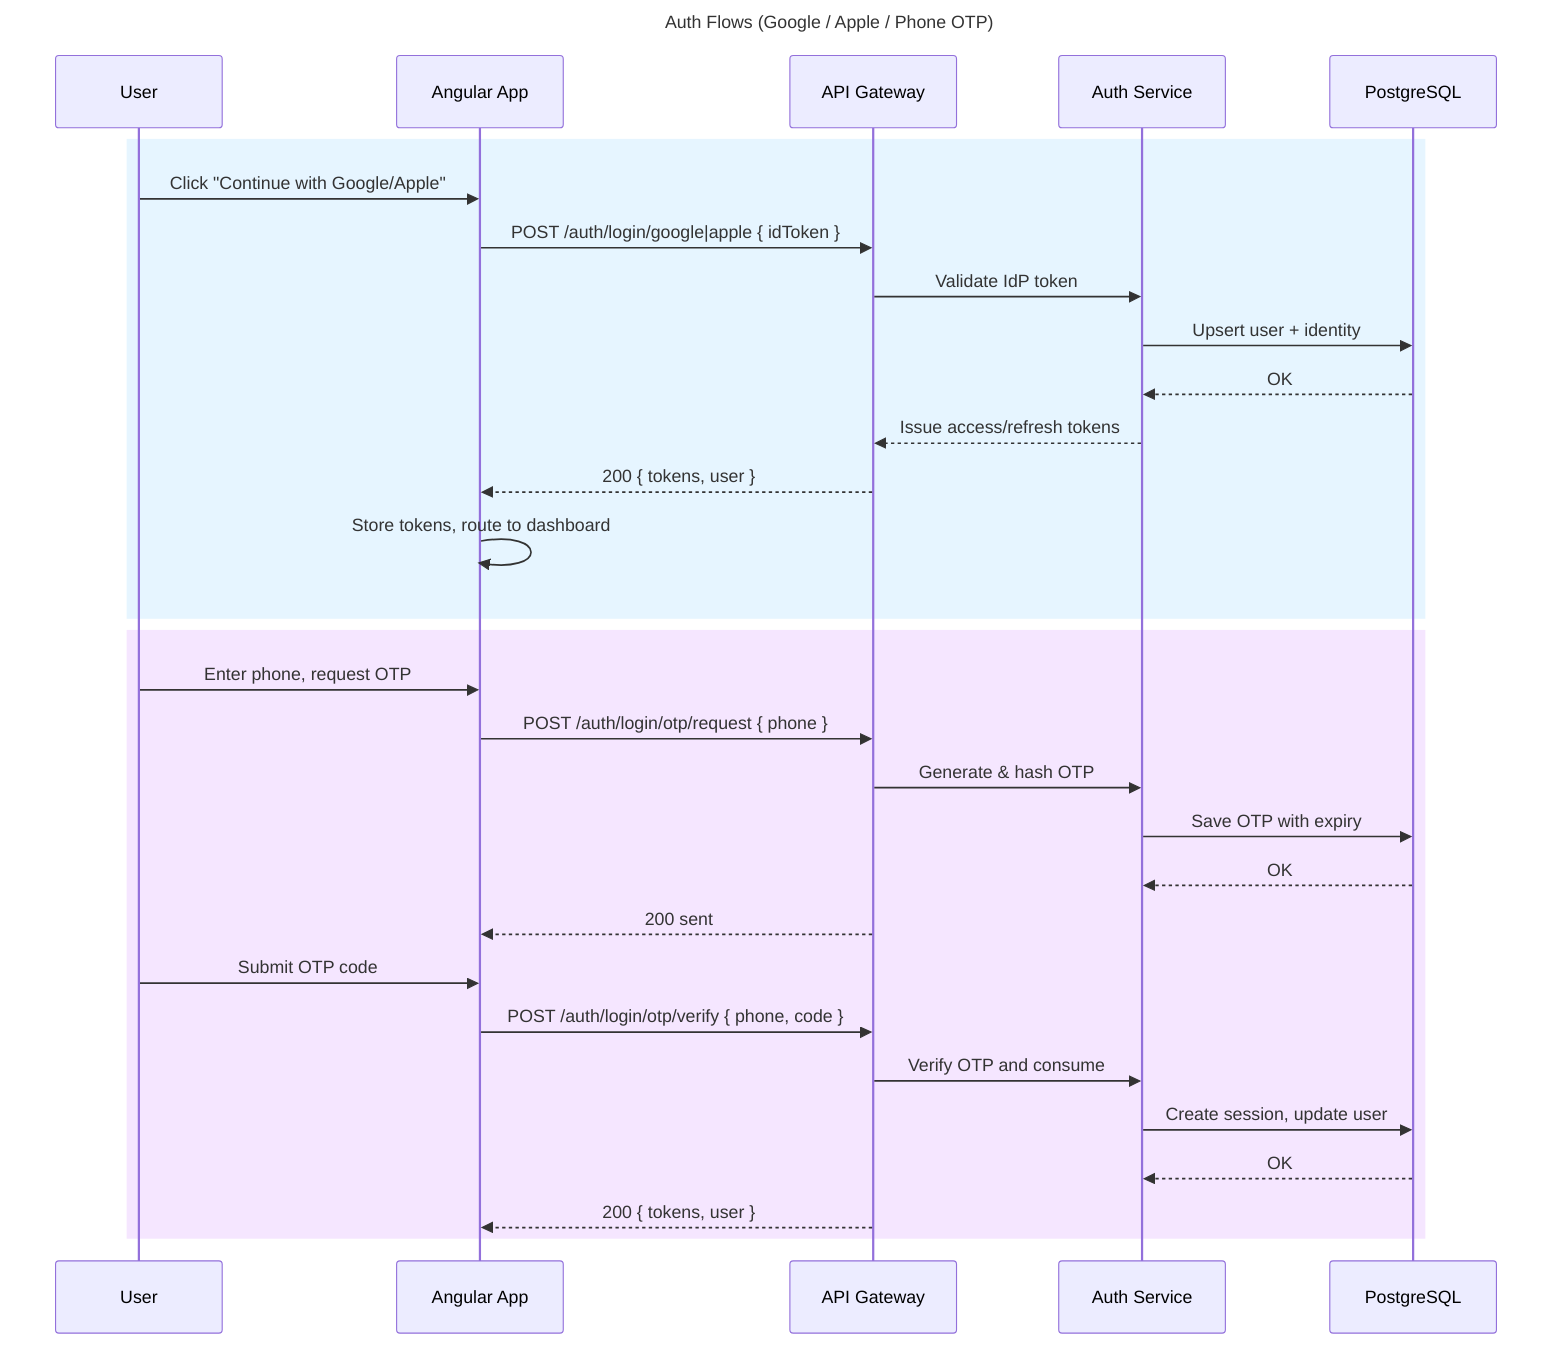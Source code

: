 sequenceDiagram
  title Auth Flows (Google / Apple / Phone OTP)
  participant U as User
  participant FE as Angular App
  participant API as API Gateway
  participant Auth as Auth Service
  participant DB as PostgreSQL

  rect rgb(230, 245, 255)
    U->>FE: Click "Continue with Google/Apple"
    FE->>API: POST /auth/login/google|apple { idToken }
    API->>Auth: Validate IdP token
    Auth->>DB: Upsert user + identity
    DB-->>Auth: OK
    Auth-->>API: Issue access/refresh tokens
    API-->>FE: 200 { tokens, user }
    FE->>FE: Store tokens, route to dashboard
  end

  rect rgb(245, 230, 255)
    U->>FE: Enter phone, request OTP
    FE->>API: POST /auth/login/otp/request { phone }
    API->>Auth: Generate & hash OTP
    Auth->>DB: Save OTP with expiry
    DB-->>Auth: OK
    API-->>FE: 200 sent
    U->>FE: Submit OTP code
    FE->>API: POST /auth/login/otp/verify { phone, code }
    API->>Auth: Verify OTP and consume
    Auth->>DB: Create session, update user
    DB-->>Auth: OK
    API-->>FE: 200 { tokens, user }
  end